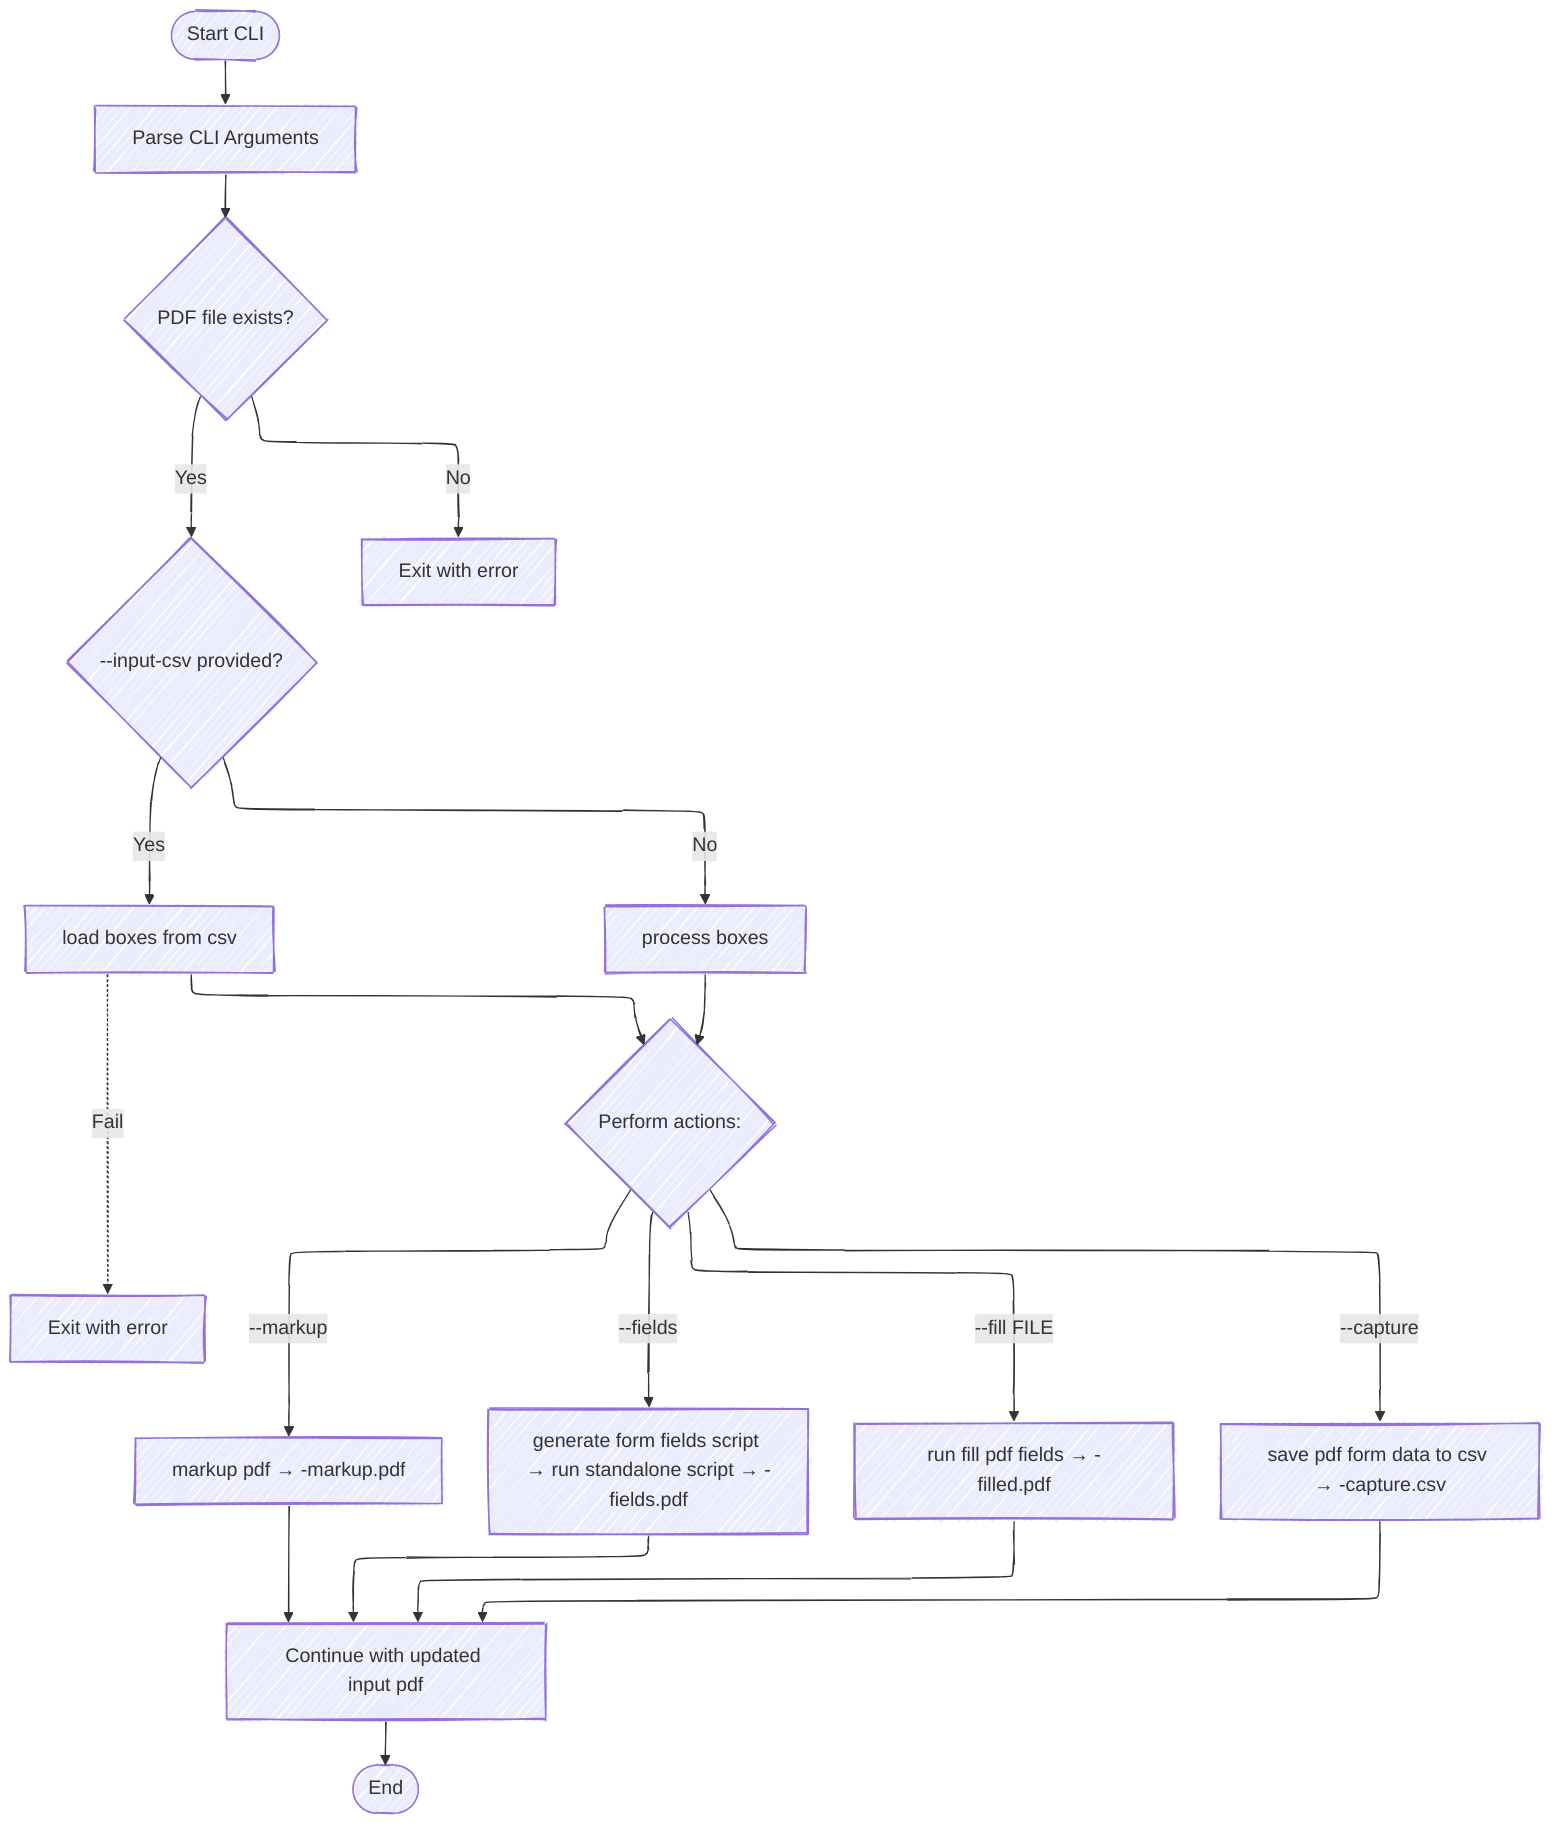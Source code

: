 ---
config:
  theme: default
  look: handDrawn
  layout: elk
---
flowchart TD
    Start([Start CLI]) --> ParseArgs["Parse CLI Arguments"]
    ParseArgs --> CheckPDF{"PDF file exists?"}
    CheckPDF -- Yes --> LoadCSV{"--input-csv provided?"}
    CheckPDF -- No --> Fatal1[Exit with error]

    LoadCSV -- Yes --> LoadBoxes["load boxes from csv"]
        LoadBoxes --> ActionChoice
        LoadBoxes -. Fail .-> Fatal2[Exit with error]

    LoadCSV -- No --> ProcessBoxes["process boxes"]

    ProcessBoxes --> ActionChoice

    ActionChoice{"Perform actions:"}
    ActionChoice -->|--markup| DoMarkup["markup pdf → -markup.pdf"]
    ActionChoice -->|--fields| DoFields["generate form fields script → run standalone script → -fields.pdf"]
    ActionChoice -->|--fill FILE| DoFill["run fill pdf fields → -filled.pdf"]
    ActionChoice -->|--capture| DoCapture["save pdf form data to csv → -capture.csv"]

    DoMarkup --> Next[Continue with updated input pdf]
    DoFields --> Next
    DoFill --> Next
    DoCapture --> Next
    Next --> End([End])